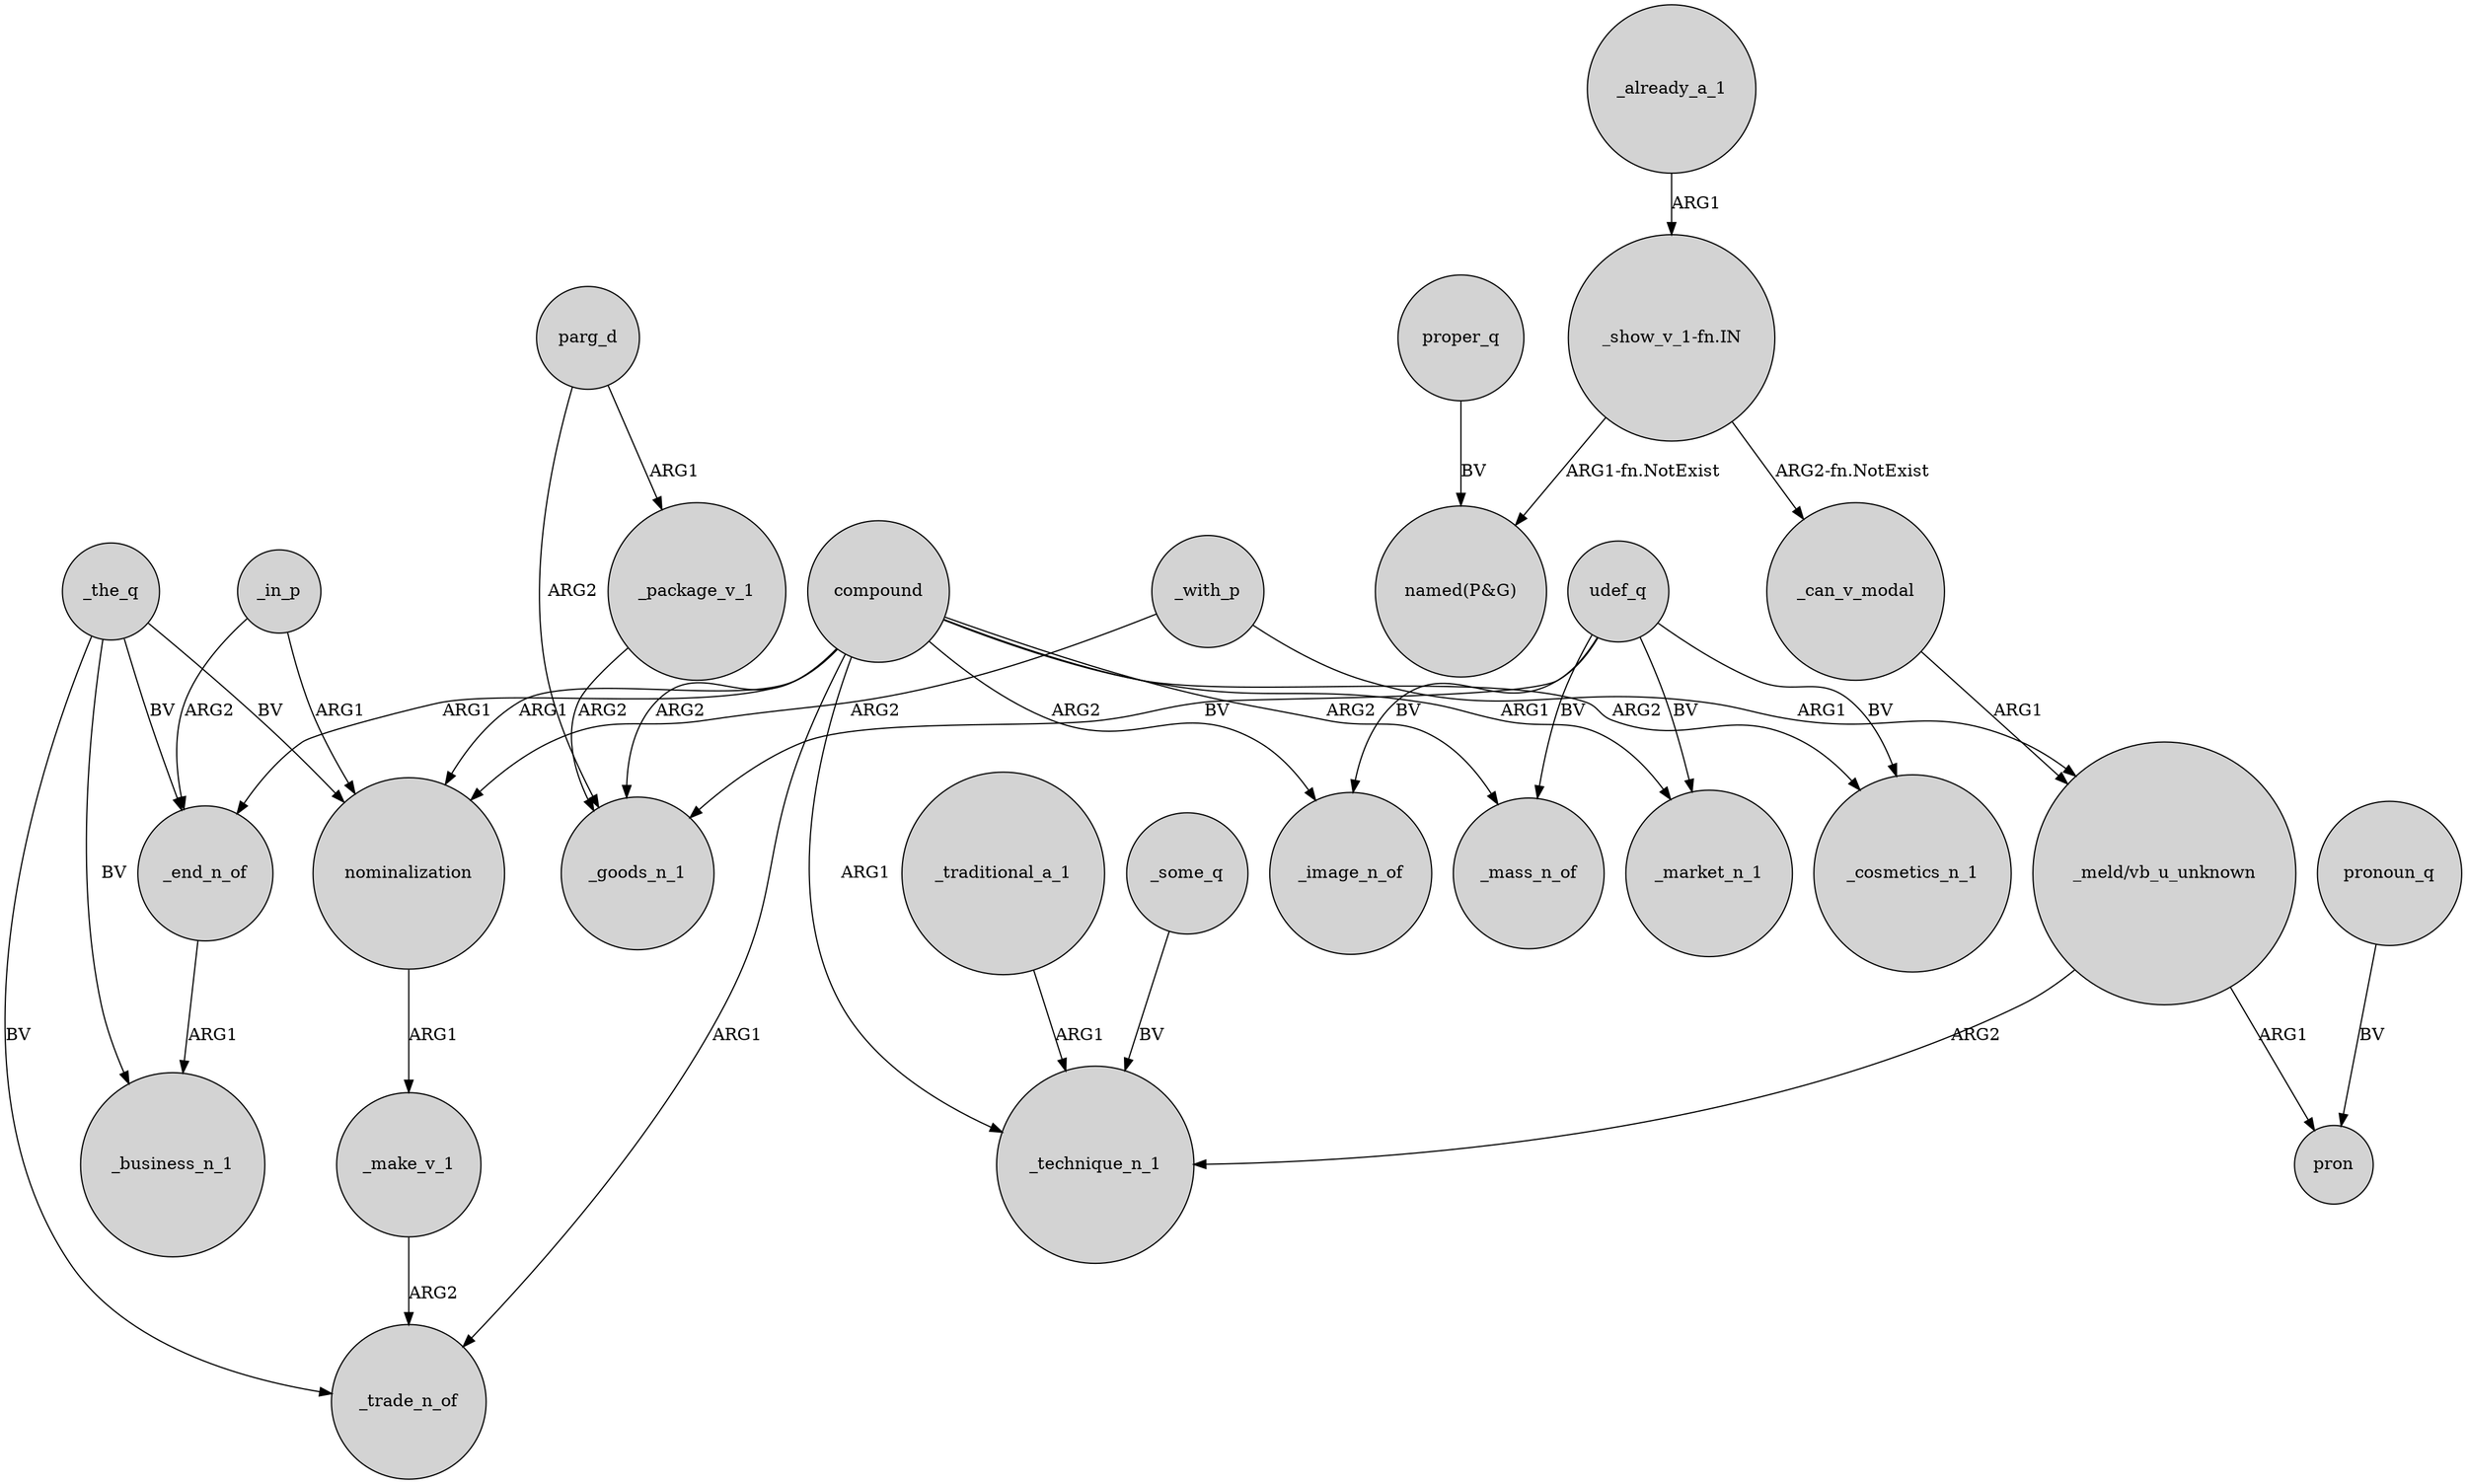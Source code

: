 digraph {
	node [shape=circle style=filled]
	parg_d -> _package_v_1 [label=ARG1]
	_the_q -> _business_n_1 [label=BV]
	_in_p -> _end_n_of [label=ARG2]
	_the_q -> _trade_n_of [label=BV]
	compound -> _goods_n_1 [label=ARG2]
	_with_p -> nominalization [label=ARG2]
	compound -> _image_n_of [label=ARG2]
	_already_a_1 -> "_show_v_1-fn.IN" [label=ARG1]
	_some_q -> _technique_n_1 [label=BV]
	_the_q -> _end_n_of [label=BV]
	udef_q -> _mass_n_of [label=BV]
	"_show_v_1-fn.IN" -> _can_v_modal [label="ARG2-fn.NotExist"]
	compound -> _trade_n_of [label=ARG1]
	"_meld/vb_u_unknown" -> pron [label=ARG1]
	proper_q -> "named(P&G)" [label=BV]
	compound -> _technique_n_1 [label=ARG1]
	udef_q -> _market_n_1 [label=BV]
	nominalization -> _make_v_1 [label=ARG1]
	_make_v_1 -> _trade_n_of [label=ARG2]
	"_meld/vb_u_unknown" -> _technique_n_1 [label=ARG2]
	compound -> _mass_n_of [label=ARG2]
	pronoun_q -> pron [label=BV]
	"_show_v_1-fn.IN" -> "named(P&G)" [label="ARG1-fn.NotExist"]
	_with_p -> "_meld/vb_u_unknown" [label=ARG1]
	_can_v_modal -> "_meld/vb_u_unknown" [label=ARG1]
	_traditional_a_1 -> _technique_n_1 [label=ARG1]
	udef_q -> _goods_n_1 [label=BV]
	_in_p -> nominalization [label=ARG1]
	udef_q -> _cosmetics_n_1 [label=BV]
	_package_v_1 -> _goods_n_1 [label=ARG2]
	_end_n_of -> _business_n_1 [label=ARG1]
	udef_q -> _image_n_of [label=BV]
	parg_d -> _goods_n_1 [label=ARG2]
	compound -> _cosmetics_n_1 [label=ARG2]
	compound -> _market_n_1 [label=ARG1]
	compound -> _end_n_of [label=ARG1]
	compound -> nominalization [label=ARG1]
	_the_q -> nominalization [label=BV]
}
